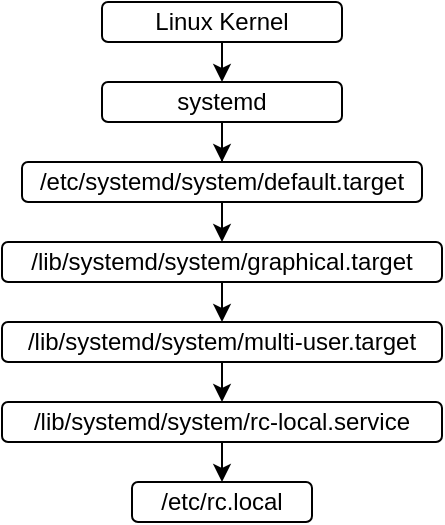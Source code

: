 <mxfile version="14.1.8" type="device"><diagram id="kWFKqQOgRen3x5OLHFLY" name="Page-1"><mxGraphModel dx="494" dy="289" grid="1" gridSize="10" guides="1" tooltips="1" connect="1" arrows="1" fold="1" page="1" pageScale="1" pageWidth="827" pageHeight="1169" math="0" shadow="0"><root><mxCell id="0"/><mxCell id="1" parent="0"/><mxCell id="akNoWMUrb7uBd0N2W7Jk-7" style="edgeStyle=orthogonalEdgeStyle;rounded=0;orthogonalLoop=1;jettySize=auto;html=1;exitX=0.5;exitY=1;exitDx=0;exitDy=0;entryX=0.5;entryY=0;entryDx=0;entryDy=0;" edge="1" parent="1" source="akNoWMUrb7uBd0N2W7Jk-1" target="akNoWMUrb7uBd0N2W7Jk-2"><mxGeometry relative="1" as="geometry"/></mxCell><mxCell id="akNoWMUrb7uBd0N2W7Jk-1" value="Linux Kernel" style="rounded=1;whiteSpace=wrap;html=1;" vertex="1" parent="1"><mxGeometry x="200" y="110" width="120" height="20" as="geometry"/></mxCell><mxCell id="akNoWMUrb7uBd0N2W7Jk-8" style="edgeStyle=orthogonalEdgeStyle;rounded=0;orthogonalLoop=1;jettySize=auto;html=1;exitX=0.5;exitY=1;exitDx=0;exitDy=0;" edge="1" parent="1" source="akNoWMUrb7uBd0N2W7Jk-2" target="akNoWMUrb7uBd0N2W7Jk-3"><mxGeometry relative="1" as="geometry"/></mxCell><mxCell id="akNoWMUrb7uBd0N2W7Jk-2" value="systemd" style="rounded=1;whiteSpace=wrap;html=1;" vertex="1" parent="1"><mxGeometry x="200" y="150" width="120" height="20" as="geometry"/></mxCell><mxCell id="akNoWMUrb7uBd0N2W7Jk-9" style="edgeStyle=orthogonalEdgeStyle;rounded=0;orthogonalLoop=1;jettySize=auto;html=1;exitX=0.5;exitY=1;exitDx=0;exitDy=0;entryX=0.5;entryY=0;entryDx=0;entryDy=0;" edge="1" parent="1" source="akNoWMUrb7uBd0N2W7Jk-3" target="akNoWMUrb7uBd0N2W7Jk-4"><mxGeometry relative="1" as="geometry"/></mxCell><mxCell id="akNoWMUrb7uBd0N2W7Jk-3" value="/etc/systemd/system/default.target" style="rounded=1;whiteSpace=wrap;html=1;" vertex="1" parent="1"><mxGeometry x="160" y="190" width="200" height="20" as="geometry"/></mxCell><mxCell id="akNoWMUrb7uBd0N2W7Jk-10" style="edgeStyle=orthogonalEdgeStyle;rounded=0;orthogonalLoop=1;jettySize=auto;html=1;exitX=0.5;exitY=1;exitDx=0;exitDy=0;entryX=0.5;entryY=0;entryDx=0;entryDy=0;" edge="1" parent="1" source="akNoWMUrb7uBd0N2W7Jk-4" target="akNoWMUrb7uBd0N2W7Jk-5"><mxGeometry relative="1" as="geometry"/></mxCell><mxCell id="akNoWMUrb7uBd0N2W7Jk-4" value="/lib/systemd/system/graphical.target" style="rounded=1;whiteSpace=wrap;html=1;" vertex="1" parent="1"><mxGeometry x="150" y="230" width="220" height="20" as="geometry"/></mxCell><mxCell id="akNoWMUrb7uBd0N2W7Jk-11" style="edgeStyle=orthogonalEdgeStyle;rounded=0;orthogonalLoop=1;jettySize=auto;html=1;exitX=0.5;exitY=1;exitDx=0;exitDy=0;entryX=0.5;entryY=0;entryDx=0;entryDy=0;" edge="1" parent="1" source="akNoWMUrb7uBd0N2W7Jk-5" target="akNoWMUrb7uBd0N2W7Jk-6"><mxGeometry relative="1" as="geometry"/></mxCell><mxCell id="akNoWMUrb7uBd0N2W7Jk-5" value="/lib/systemd/system/multi-user.target" style="rounded=1;whiteSpace=wrap;html=1;" vertex="1" parent="1"><mxGeometry x="150" y="270" width="220" height="20" as="geometry"/></mxCell><mxCell id="akNoWMUrb7uBd0N2W7Jk-13" style="edgeStyle=orthogonalEdgeStyle;rounded=0;orthogonalLoop=1;jettySize=auto;html=1;exitX=0.5;exitY=1;exitDx=0;exitDy=0;entryX=0.5;entryY=0;entryDx=0;entryDy=0;" edge="1" parent="1" source="akNoWMUrb7uBd0N2W7Jk-6" target="akNoWMUrb7uBd0N2W7Jk-12"><mxGeometry relative="1" as="geometry"/></mxCell><mxCell id="akNoWMUrb7uBd0N2W7Jk-6" value="/lib/systemd/system/rc-local.service" style="rounded=1;whiteSpace=wrap;html=1;" vertex="1" parent="1"><mxGeometry x="150" y="310" width="220" height="20" as="geometry"/></mxCell><mxCell id="akNoWMUrb7uBd0N2W7Jk-12" value="/etc/rc.local" style="rounded=1;whiteSpace=wrap;html=1;" vertex="1" parent="1"><mxGeometry x="215" y="350" width="90" height="20" as="geometry"/></mxCell></root></mxGraphModel></diagram></mxfile>